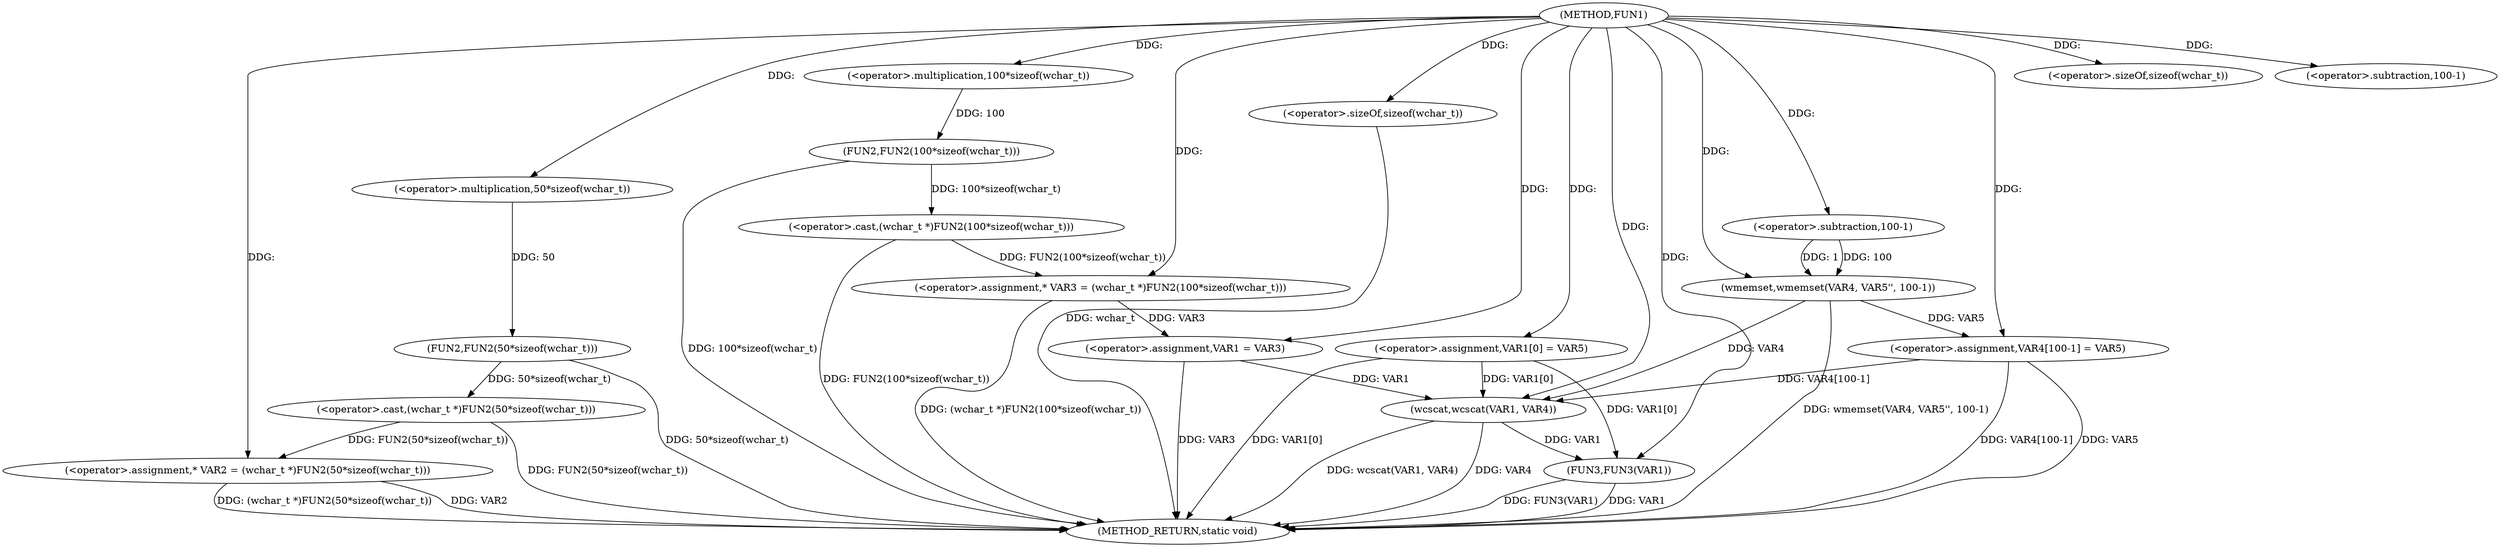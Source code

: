 digraph FUN1 {  
"1000100" [label = "(METHOD,FUN1)" ]
"1000153" [label = "(METHOD_RETURN,static void)" ]
"1000104" [label = "(<operator>.assignment,* VAR2 = (wchar_t *)FUN2(50*sizeof(wchar_t)))" ]
"1000106" [label = "(<operator>.cast,(wchar_t *)FUN2(50*sizeof(wchar_t)))" ]
"1000108" [label = "(FUN2,FUN2(50*sizeof(wchar_t)))" ]
"1000109" [label = "(<operator>.multiplication,50*sizeof(wchar_t))" ]
"1000111" [label = "(<operator>.sizeOf,sizeof(wchar_t))" ]
"1000114" [label = "(<operator>.assignment,* VAR3 = (wchar_t *)FUN2(100*sizeof(wchar_t)))" ]
"1000116" [label = "(<operator>.cast,(wchar_t *)FUN2(100*sizeof(wchar_t)))" ]
"1000118" [label = "(FUN2,FUN2(100*sizeof(wchar_t)))" ]
"1000119" [label = "(<operator>.multiplication,100*sizeof(wchar_t))" ]
"1000121" [label = "(<operator>.sizeOf,sizeof(wchar_t))" ]
"1000125" [label = "(<operator>.assignment,VAR1 = VAR3)" ]
"1000128" [label = "(<operator>.assignment,VAR1[0] = VAR5)" ]
"1000135" [label = "(wmemset,wmemset(VAR4, VAR5'', 100-1))" ]
"1000138" [label = "(<operator>.subtraction,100-1)" ]
"1000141" [label = "(<operator>.assignment,VAR4[100-1] = VAR5)" ]
"1000144" [label = "(<operator>.subtraction,100-1)" ]
"1000148" [label = "(wcscat,wcscat(VAR1, VAR4))" ]
"1000151" [label = "(FUN3,FUN3(VAR1))" ]
  "1000141" -> "1000153"  [ label = "DDG: VAR4[100-1]"] 
  "1000106" -> "1000153"  [ label = "DDG: FUN2(50*sizeof(wchar_t))"] 
  "1000151" -> "1000153"  [ label = "DDG: FUN3(VAR1)"] 
  "1000104" -> "1000153"  [ label = "DDG: VAR2"] 
  "1000151" -> "1000153"  [ label = "DDG: VAR1"] 
  "1000148" -> "1000153"  [ label = "DDG: wcscat(VAR1, VAR4)"] 
  "1000125" -> "1000153"  [ label = "DDG: VAR3"] 
  "1000116" -> "1000153"  [ label = "DDG: FUN2(100*sizeof(wchar_t))"] 
  "1000135" -> "1000153"  [ label = "DDG: wmemset(VAR4, VAR5'', 100-1)"] 
  "1000121" -> "1000153"  [ label = "DDG: wchar_t"] 
  "1000148" -> "1000153"  [ label = "DDG: VAR4"] 
  "1000118" -> "1000153"  [ label = "DDG: 100*sizeof(wchar_t)"] 
  "1000128" -> "1000153"  [ label = "DDG: VAR1[0]"] 
  "1000141" -> "1000153"  [ label = "DDG: VAR5"] 
  "1000114" -> "1000153"  [ label = "DDG: (wchar_t *)FUN2(100*sizeof(wchar_t))"] 
  "1000104" -> "1000153"  [ label = "DDG: (wchar_t *)FUN2(50*sizeof(wchar_t))"] 
  "1000108" -> "1000153"  [ label = "DDG: 50*sizeof(wchar_t)"] 
  "1000106" -> "1000104"  [ label = "DDG: FUN2(50*sizeof(wchar_t))"] 
  "1000100" -> "1000104"  [ label = "DDG: "] 
  "1000108" -> "1000106"  [ label = "DDG: 50*sizeof(wchar_t)"] 
  "1000109" -> "1000108"  [ label = "DDG: 50"] 
  "1000100" -> "1000109"  [ label = "DDG: "] 
  "1000100" -> "1000111"  [ label = "DDG: "] 
  "1000116" -> "1000114"  [ label = "DDG: FUN2(100*sizeof(wchar_t))"] 
  "1000100" -> "1000114"  [ label = "DDG: "] 
  "1000118" -> "1000116"  [ label = "DDG: 100*sizeof(wchar_t)"] 
  "1000119" -> "1000118"  [ label = "DDG: 100"] 
  "1000100" -> "1000119"  [ label = "DDG: "] 
  "1000100" -> "1000121"  [ label = "DDG: "] 
  "1000114" -> "1000125"  [ label = "DDG: VAR3"] 
  "1000100" -> "1000125"  [ label = "DDG: "] 
  "1000100" -> "1000128"  [ label = "DDG: "] 
  "1000100" -> "1000135"  [ label = "DDG: "] 
  "1000138" -> "1000135"  [ label = "DDG: 100"] 
  "1000138" -> "1000135"  [ label = "DDG: 1"] 
  "1000100" -> "1000138"  [ label = "DDG: "] 
  "1000135" -> "1000141"  [ label = "DDG: VAR5"] 
  "1000100" -> "1000141"  [ label = "DDG: "] 
  "1000100" -> "1000144"  [ label = "DDG: "] 
  "1000125" -> "1000148"  [ label = "DDG: VAR1"] 
  "1000128" -> "1000148"  [ label = "DDG: VAR1[0]"] 
  "1000100" -> "1000148"  [ label = "DDG: "] 
  "1000141" -> "1000148"  [ label = "DDG: VAR4[100-1]"] 
  "1000135" -> "1000148"  [ label = "DDG: VAR4"] 
  "1000128" -> "1000151"  [ label = "DDG: VAR1[0]"] 
  "1000148" -> "1000151"  [ label = "DDG: VAR1"] 
  "1000100" -> "1000151"  [ label = "DDG: "] 
}
